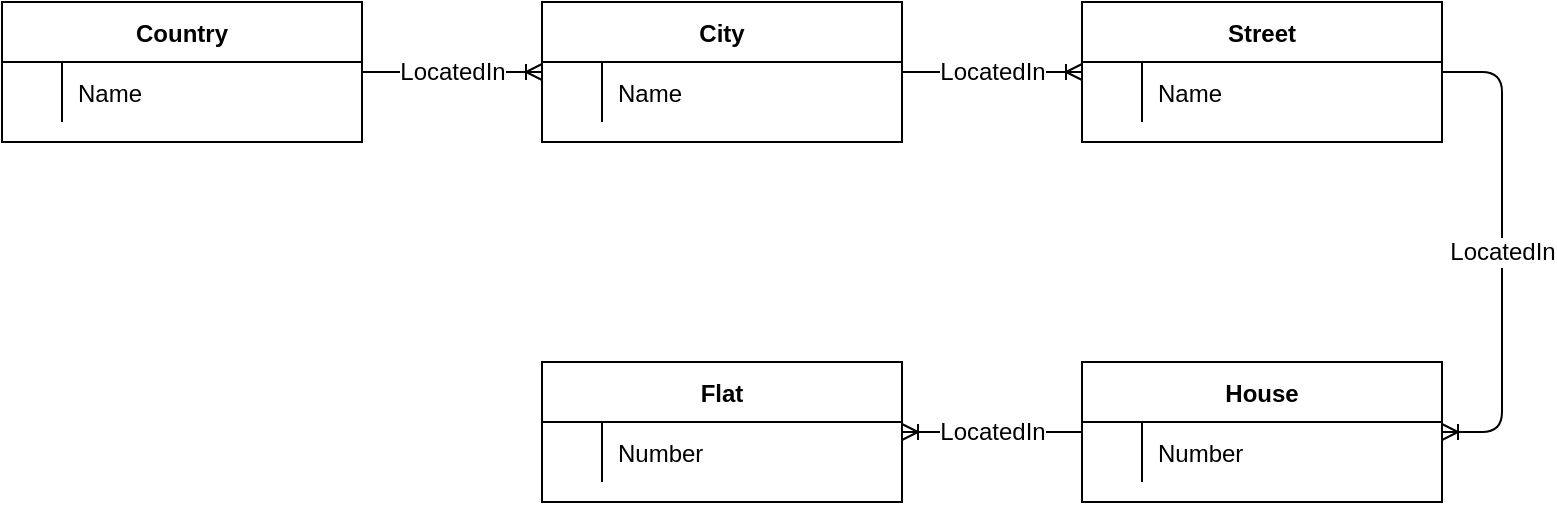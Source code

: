 <mxfile version="14.9.0" type="google" pages="3"><diagram id="R2lEEEUBdFMjLlhIrx00" name="Page-1"><mxGraphModel dx="1422" dy="854" grid="1" gridSize="10" guides="1" tooltips="1" connect="1" arrows="1" fold="1" page="1" pageScale="1" pageWidth="850" pageHeight="1100" math="0" shadow="0" extFonts="Permanent Marker^https://fonts.googleapis.com/css?family=Permanent+Marker"><root><mxCell id="0"/><mxCell id="1" parent="0"/><mxCell id="PGN5QwhFy886mo9dxf5u-1" value="Country" style="shape=table;startSize=30;container=1;collapsible=1;childLayout=tableLayout;fixedRows=1;rowLines=0;fontStyle=1;align=center;resizeLast=1;" parent="1" vertex="1"><mxGeometry x="40" y="220" width="180" height="70" as="geometry"/></mxCell><mxCell id="PGN5QwhFy886mo9dxf5u-5" value="" style="shape=partialRectangle;collapsible=0;dropTarget=0;pointerEvents=0;fillColor=none;top=0;left=0;bottom=0;right=0;points=[[0,0.5],[1,0.5]];portConstraint=eastwest;" parent="PGN5QwhFy886mo9dxf5u-1" vertex="1"><mxGeometry y="30" width="180" height="30" as="geometry"/></mxCell><mxCell id="PGN5QwhFy886mo9dxf5u-6" value="" style="shape=partialRectangle;connectable=0;fillColor=none;top=0;left=0;bottom=0;right=0;editable=1;overflow=hidden;" parent="PGN5QwhFy886mo9dxf5u-5" vertex="1"><mxGeometry width="30" height="30" as="geometry"/></mxCell><mxCell id="PGN5QwhFy886mo9dxf5u-7" value="Name" style="shape=partialRectangle;connectable=0;fillColor=none;top=0;left=0;bottom=0;right=0;align=left;spacingLeft=6;overflow=hidden;" parent="PGN5QwhFy886mo9dxf5u-5" vertex="1"><mxGeometry x="30" width="150" height="30" as="geometry"/></mxCell><mxCell id="PGN5QwhFy886mo9dxf5u-14" value="City" style="shape=table;startSize=30;container=1;collapsible=1;childLayout=tableLayout;fixedRows=1;rowLines=0;fontStyle=1;align=center;resizeLast=1;" parent="1" vertex="1"><mxGeometry x="310" y="220" width="180" height="70" as="geometry"/></mxCell><mxCell id="PGN5QwhFy886mo9dxf5u-15" value="" style="shape=partialRectangle;collapsible=0;dropTarget=0;pointerEvents=0;fillColor=none;top=0;left=0;bottom=0;right=0;points=[[0,0.5],[1,0.5]];portConstraint=eastwest;" parent="PGN5QwhFy886mo9dxf5u-14" vertex="1"><mxGeometry y="30" width="180" height="30" as="geometry"/></mxCell><mxCell id="PGN5QwhFy886mo9dxf5u-16" value="" style="shape=partialRectangle;connectable=0;fillColor=none;top=0;left=0;bottom=0;right=0;editable=1;overflow=hidden;" parent="PGN5QwhFy886mo9dxf5u-15" vertex="1"><mxGeometry width="30" height="30" as="geometry"/></mxCell><mxCell id="PGN5QwhFy886mo9dxf5u-17" value="Name" style="shape=partialRectangle;connectable=0;fillColor=none;top=0;left=0;bottom=0;right=0;align=left;spacingLeft=6;overflow=hidden;" parent="PGN5QwhFy886mo9dxf5u-15" vertex="1"><mxGeometry x="30" width="150" height="30" as="geometry"/></mxCell><mxCell id="PGN5QwhFy886mo9dxf5u-18" value="Street" style="shape=table;startSize=30;container=1;collapsible=1;childLayout=tableLayout;fixedRows=1;rowLines=0;fontStyle=1;align=center;resizeLast=1;" parent="1" vertex="1"><mxGeometry x="580" y="220" width="180" height="70" as="geometry"/></mxCell><mxCell id="PGN5QwhFy886mo9dxf5u-19" value="" style="shape=partialRectangle;collapsible=0;dropTarget=0;pointerEvents=0;fillColor=none;top=0;left=0;bottom=0;right=0;points=[[0,0.5],[1,0.5]];portConstraint=eastwest;" parent="PGN5QwhFy886mo9dxf5u-18" vertex="1"><mxGeometry y="30" width="180" height="30" as="geometry"/></mxCell><mxCell id="PGN5QwhFy886mo9dxf5u-20" value="" style="shape=partialRectangle;connectable=0;fillColor=none;top=0;left=0;bottom=0;right=0;editable=1;overflow=hidden;" parent="PGN5QwhFy886mo9dxf5u-19" vertex="1"><mxGeometry width="30" height="30" as="geometry"/></mxCell><mxCell id="PGN5QwhFy886mo9dxf5u-21" value="Name" style="shape=partialRectangle;connectable=0;fillColor=none;top=0;left=0;bottom=0;right=0;align=left;spacingLeft=6;overflow=hidden;" parent="PGN5QwhFy886mo9dxf5u-19" vertex="1"><mxGeometry x="30" width="150" height="30" as="geometry"/></mxCell><mxCell id="PGN5QwhFy886mo9dxf5u-31" value="House" style="shape=table;startSize=30;container=1;collapsible=1;childLayout=tableLayout;fixedRows=1;rowLines=0;fontStyle=1;align=center;resizeLast=1;" parent="1" vertex="1"><mxGeometry x="580" y="400" width="180" height="70" as="geometry"/></mxCell><mxCell id="PGN5QwhFy886mo9dxf5u-32" value="" style="shape=partialRectangle;collapsible=0;dropTarget=0;pointerEvents=0;fillColor=none;top=0;left=0;bottom=0;right=0;points=[[0,0.5],[1,0.5]];portConstraint=eastwest;" parent="PGN5QwhFy886mo9dxf5u-31" vertex="1"><mxGeometry y="30" width="180" height="30" as="geometry"/></mxCell><mxCell id="PGN5QwhFy886mo9dxf5u-33" value="" style="shape=partialRectangle;connectable=0;fillColor=none;top=0;left=0;bottom=0;right=0;editable=1;overflow=hidden;" parent="PGN5QwhFy886mo9dxf5u-32" vertex="1"><mxGeometry width="30" height="30" as="geometry"/></mxCell><mxCell id="PGN5QwhFy886mo9dxf5u-34" value="Number" style="shape=partialRectangle;connectable=0;fillColor=none;top=0;left=0;bottom=0;right=0;align=left;spacingLeft=6;overflow=hidden;" parent="PGN5QwhFy886mo9dxf5u-32" vertex="1"><mxGeometry x="30" width="150" height="30" as="geometry"/></mxCell><mxCell id="PGN5QwhFy886mo9dxf5u-35" value="Flat" style="shape=table;startSize=30;container=1;collapsible=1;childLayout=tableLayout;fixedRows=1;rowLines=0;fontStyle=1;align=center;resizeLast=1;" parent="1" vertex="1"><mxGeometry x="310" y="400" width="180" height="70" as="geometry"/></mxCell><mxCell id="PGN5QwhFy886mo9dxf5u-36" value="" style="shape=partialRectangle;collapsible=0;dropTarget=0;pointerEvents=0;fillColor=none;top=0;left=0;bottom=0;right=0;points=[[0,0.5],[1,0.5]];portConstraint=eastwest;" parent="PGN5QwhFy886mo9dxf5u-35" vertex="1"><mxGeometry y="30" width="180" height="30" as="geometry"/></mxCell><mxCell id="PGN5QwhFy886mo9dxf5u-37" value="" style="shape=partialRectangle;connectable=0;fillColor=none;top=0;left=0;bottom=0;right=0;editable=1;overflow=hidden;" parent="PGN5QwhFy886mo9dxf5u-36" vertex="1"><mxGeometry width="30" height="30" as="geometry"/></mxCell><mxCell id="PGN5QwhFy886mo9dxf5u-38" value="Number" style="shape=partialRectangle;connectable=0;fillColor=none;top=0;left=0;bottom=0;right=0;align=left;spacingLeft=6;overflow=hidden;" parent="PGN5QwhFy886mo9dxf5u-36" vertex="1"><mxGeometry x="30" width="150" height="30" as="geometry"/></mxCell><mxCell id="PGN5QwhFy886mo9dxf5u-39" value="LocatedIn" style="edgeStyle=entityRelationEdgeStyle;fontSize=12;html=1;endArrow=ERoneToMany;" parent="1" source="PGN5QwhFy886mo9dxf5u-1" target="PGN5QwhFy886mo9dxf5u-14" edge="1"><mxGeometry width="100" height="100" relative="1" as="geometry"><mxPoint x="170" y="540" as="sourcePoint"/><mxPoint x="270" y="440" as="targetPoint"/></mxGeometry></mxCell><mxCell id="PGN5QwhFy886mo9dxf5u-40" value="LocatedIn" style="edgeStyle=entityRelationEdgeStyle;fontSize=12;html=1;endArrow=ERoneToMany;" parent="1" source="PGN5QwhFy886mo9dxf5u-14" target="PGN5QwhFy886mo9dxf5u-18" edge="1"><mxGeometry width="100" height="100" relative="1" as="geometry"><mxPoint x="150" y="680" as="sourcePoint"/><mxPoint x="250" y="580" as="targetPoint"/></mxGeometry></mxCell><mxCell id="PGN5QwhFy886mo9dxf5u-41" value="LocatedIn" style="edgeStyle=entityRelationEdgeStyle;fontSize=12;html=1;endArrow=ERoneToMany;" parent="1" source="PGN5QwhFy886mo9dxf5u-18" target="PGN5QwhFy886mo9dxf5u-31" edge="1"><mxGeometry width="100" height="100" relative="1" as="geometry"><mxPoint x="550" y="720" as="sourcePoint"/><mxPoint x="650" y="620" as="targetPoint"/></mxGeometry></mxCell><mxCell id="PGN5QwhFy886mo9dxf5u-42" value="LocatedIn" style="edgeStyle=entityRelationEdgeStyle;fontSize=12;html=1;endArrow=ERoneToMany;" parent="1" source="PGN5QwhFy886mo9dxf5u-31" target="PGN5QwhFy886mo9dxf5u-35" edge="1"><mxGeometry width="100" height="100" relative="1" as="geometry"><mxPoint x="570" y="700" as="sourcePoint"/><mxPoint x="670" y="600" as="targetPoint"/></mxGeometry></mxCell></root></mxGraphModel></diagram><diagram id="nlUZMa8GzwpnPwxrZkUp" name="Page-2"><mxGraphModel dx="1422" dy="854" grid="1" gridSize="10" guides="1" tooltips="1" connect="1" arrows="1" fold="1" page="1" pageScale="1" pageWidth="850" pageHeight="1100" math="0" shadow="0"><root><mxCell id="01hC1QJxF_ikzgXOG6Q9-0"/><mxCell id="01hC1QJxF_ikzgXOG6Q9-1" parent="01hC1QJxF_ikzgXOG6Q9-0"/><mxCell id="01hC1QJxF_ikzgXOG6Q9-2" value="Team" style="whiteSpace=wrap;html=1;align=center;" parent="01hC1QJxF_ikzgXOG6Q9-1" vertex="1"><mxGeometry x="140" y="200" width="100" height="40" as="geometry"/></mxCell><mxCell id="01hC1QJxF_ikzgXOG6Q9-3" value="Referee" style="whiteSpace=wrap;html=1;align=center;" parent="01hC1QJxF_ikzgXOG6Q9-1" vertex="1"><mxGeometry x="540" y="200" width="100" height="40" as="geometry"/></mxCell><mxCell id="01hC1QJxF_ikzgXOG6Q9-4" value="Play" style="shape=rhombus;perimeter=rhombusPerimeter;whiteSpace=wrap;html=1;align=center;" parent="01hC1QJxF_ikzgXOG6Q9-1" vertex="1"><mxGeometry x="330" y="190" width="120" height="60" as="geometry"/></mxCell><mxCell id="01hC1QJxF_ikzgXOG6Q9-5" value="" style="endArrow=none;html=1;rounded=0;entryX=1;entryY=0.25;entryDx=0;entryDy=0;" parent="01hC1QJxF_ikzgXOG6Q9-1" source="01hC1QJxF_ikzgXOG6Q9-4" target="01hC1QJxF_ikzgXOG6Q9-2" edge="1"><mxGeometry relative="1" as="geometry"><mxPoint x="340" y="440" as="sourcePoint"/><mxPoint x="500" y="440" as="targetPoint"/></mxGeometry></mxCell><mxCell id="01hC1QJxF_ikzgXOG6Q9-6" value="N" style="resizable=0;html=1;align=right;verticalAlign=bottom;" parent="01hC1QJxF_ikzgXOG6Q9-5" connectable="0" vertex="1"><mxGeometry x="1" relative="1" as="geometry"><mxPoint x="30" y="-1" as="offset"/></mxGeometry></mxCell><mxCell id="01hC1QJxF_ikzgXOG6Q9-7" value="" style="endArrow=none;html=1;rounded=0;" parent="01hC1QJxF_ikzgXOG6Q9-1" source="01hC1QJxF_ikzgXOG6Q9-4" target="01hC1QJxF_ikzgXOG6Q9-3" edge="1"><mxGeometry relative="1" as="geometry"><mxPoint x="520" y="330" as="sourcePoint"/><mxPoint x="630" y="320" as="targetPoint"/></mxGeometry></mxCell><mxCell id="01hC1QJxF_ikzgXOG6Q9-8" value="1" style="resizable=0;html=1;align=right;verticalAlign=bottom;" parent="01hC1QJxF_ikzgXOG6Q9-7" connectable="0" vertex="1"><mxGeometry x="1" relative="1" as="geometry"><mxPoint x="-20" as="offset"/></mxGeometry></mxCell><mxCell id="Z2F6-VPQEdH7EKSCNhwj-0" value="" style="endArrow=none;html=1;rounded=0;entryX=0.996;entryY=0.871;entryDx=0;entryDy=0;entryPerimeter=0;" edge="1" parent="01hC1QJxF_ikzgXOG6Q9-1" source="01hC1QJxF_ikzgXOG6Q9-4" target="01hC1QJxF_ikzgXOG6Q9-2"><mxGeometry relative="1" as="geometry"><mxPoint x="357.059" y="266.471" as="sourcePoint"/><mxPoint x="260" y="260" as="targetPoint"/></mxGeometry></mxCell><mxCell id="Z2F6-VPQEdH7EKSCNhwj-1" value="M" style="resizable=0;html=1;align=right;verticalAlign=bottom;" connectable="0" vertex="1" parent="Z2F6-VPQEdH7EKSCNhwj-0"><mxGeometry x="1" relative="1" as="geometry"><mxPoint x="30" y="15" as="offset"/></mxGeometry></mxCell></root></mxGraphModel></diagram><diagram id="HEdpOzvDdzkZaNcoinf8" name="Page-3"><mxGraphModel dx="1422" dy="854" grid="1" gridSize="10" guides="1" tooltips="1" connect="1" arrows="1" fold="1" page="1" pageScale="1" pageWidth="850" pageHeight="1100" math="0" shadow="0"><root><mxCell id="vq9SJxaNhEtnaHuLwOx1-0"/><mxCell id="vq9SJxaNhEtnaHuLwOx1-1" parent="vq9SJxaNhEtnaHuLwOx1-0"/><mxCell id="vq9SJxaNhEtnaHuLwOx1-2" value="Human" style="whiteSpace=wrap;html=1;align=center;" parent="vq9SJxaNhEtnaHuLwOx1-1" vertex="1"><mxGeometry x="375" y="200" width="100" height="40" as="geometry"/></mxCell><mxCell id="vq9SJxaNhEtnaHuLwOx1-3" value="is" style="shape=hexagon;perimeter=hexagonPerimeter2;whiteSpace=wrap;html=1;fixedSize=1;" parent="vq9SJxaNhEtnaHuLwOx1-1" vertex="1"><mxGeometry x="365" y="280" width="120" height="50" as="geometry"/></mxCell><mxCell id="vq9SJxaNhEtnaHuLwOx1-4" value="" style="endArrow=classic;html=1;" parent="vq9SJxaNhEtnaHuLwOx1-1" source="vq9SJxaNhEtnaHuLwOx1-3" target="vq9SJxaNhEtnaHuLwOx1-2" edge="1"><mxGeometry width="50" height="50" relative="1" as="geometry"><mxPoint x="240" y="470" as="sourcePoint"/><mxPoint x="290" y="420" as="targetPoint"/></mxGeometry></mxCell><mxCell id="vq9SJxaNhEtnaHuLwOx1-5" value="Male" style="whiteSpace=wrap;html=1;align=center;" parent="vq9SJxaNhEtnaHuLwOx1-1" vertex="1"><mxGeometry x="275" y="380" width="100" height="40" as="geometry"/></mxCell><mxCell id="vq9SJxaNhEtnaHuLwOx1-6" value="Female" style="whiteSpace=wrap;html=1;align=center;" parent="vq9SJxaNhEtnaHuLwOx1-1" vertex="1"><mxGeometry x="475" y="380" width="100" height="40" as="geometry"/></mxCell><mxCell id="vq9SJxaNhEtnaHuLwOx1-7" value="" style="endArrow=classic;html=1;" parent="vq9SJxaNhEtnaHuLwOx1-1" source="vq9SJxaNhEtnaHuLwOx1-5" target="vq9SJxaNhEtnaHuLwOx1-3" edge="1"><mxGeometry width="50" height="50" relative="1" as="geometry"><mxPoint x="140" y="530" as="sourcePoint"/><mxPoint x="190" y="480" as="targetPoint"/></mxGeometry></mxCell><mxCell id="vq9SJxaNhEtnaHuLwOx1-8" value="" style="endArrow=classic;html=1;" parent="vq9SJxaNhEtnaHuLwOx1-1" source="vq9SJxaNhEtnaHuLwOx1-6" target="vq9SJxaNhEtnaHuLwOx1-3" edge="1"><mxGeometry width="50" height="50" relative="1" as="geometry"><mxPoint x="520" y="420" as="sourcePoint"/><mxPoint x="490" y="490" as="targetPoint"/></mxGeometry></mxCell><mxCell id="vq9SJxaNhEtnaHuLwOx1-9" value="HasFather" style="shape=rhombus;perimeter=rhombusPerimeter;whiteSpace=wrap;html=1;align=center;" parent="vq9SJxaNhEtnaHuLwOx1-1" vertex="1"><mxGeometry x="210" y="250" width="120" height="60" as="geometry"/></mxCell><mxCell id="vq9SJxaNhEtnaHuLwOx1-10" value="Parent" style="endArrow=none;html=1;rounded=0;" parent="vq9SJxaNhEtnaHuLwOx1-1" source="vq9SJxaNhEtnaHuLwOx1-9" target="vq9SJxaNhEtnaHuLwOx1-5" edge="1"><mxGeometry relative="1" as="geometry"><mxPoint x="90" y="460" as="sourcePoint"/><mxPoint x="350" y="570" as="targetPoint"/></mxGeometry></mxCell><mxCell id="vq9SJxaNhEtnaHuLwOx1-11" value="1" style="resizable=0;html=1;align=right;verticalAlign=bottom;" parent="vq9SJxaNhEtnaHuLwOx1-10" connectable="0" vertex="1"><mxGeometry x="1" relative="1" as="geometry"><mxPoint x="-16" y="-10" as="offset"/></mxGeometry></mxCell><mxCell id="vq9SJxaNhEtnaHuLwOx1-14" value="Child" style="endArrow=none;html=1;rounded=0;" parent="vq9SJxaNhEtnaHuLwOx1-1" source="vq9SJxaNhEtnaHuLwOx1-9" target="vq9SJxaNhEtnaHuLwOx1-2" edge="1"><mxGeometry relative="1" as="geometry"><mxPoint x="293.818" y="267.559" as="sourcePoint"/><mxPoint x="365" y="240.005" as="targetPoint"/></mxGeometry></mxCell><mxCell id="vq9SJxaNhEtnaHuLwOx1-15" value="N" style="resizable=0;html=1;align=right;verticalAlign=bottom;" parent="vq9SJxaNhEtnaHuLwOx1-14" connectable="0" vertex="1"><mxGeometry x="1" relative="1" as="geometry"><mxPoint x="-15" as="offset"/></mxGeometry></mxCell><mxCell id="vq9SJxaNhEtnaHuLwOx1-16" value="HasMother" style="shape=rhombus;perimeter=rhombusPerimeter;whiteSpace=wrap;html=1;align=center;" parent="vq9SJxaNhEtnaHuLwOx1-1" vertex="1"><mxGeometry x="520" y="250" width="120" height="60" as="geometry"/></mxCell><mxCell id="vq9SJxaNhEtnaHuLwOx1-17" value="Child" style="endArrow=none;html=1;rounded=0;" parent="vq9SJxaNhEtnaHuLwOx1-1" source="vq9SJxaNhEtnaHuLwOx1-16" target="vq9SJxaNhEtnaHuLwOx1-2" edge="1"><mxGeometry relative="1" as="geometry"><mxPoint x="303.818" y="266.909" as="sourcePoint"/><mxPoint x="375" y="239.355" as="targetPoint"/><Array as="points"/></mxGeometry></mxCell><mxCell id="vq9SJxaNhEtnaHuLwOx1-18" value="N" style="resizable=0;html=1;align=right;verticalAlign=bottom;" parent="vq9SJxaNhEtnaHuLwOx1-17" connectable="0" vertex="1"><mxGeometry x="1" relative="1" as="geometry"><mxPoint x="25" y="1" as="offset"/></mxGeometry></mxCell><mxCell id="vq9SJxaNhEtnaHuLwOx1-19" value="Parent" style="endArrow=none;html=1;rounded=0;" parent="vq9SJxaNhEtnaHuLwOx1-1" source="vq9SJxaNhEtnaHuLwOx1-16" target="vq9SJxaNhEtnaHuLwOx1-6" edge="1"><mxGeometry relative="1" as="geometry"><mxPoint x="609.996" y="479.997" as="sourcePoint"/><mxPoint x="644.643" y="555.59" as="targetPoint"/></mxGeometry></mxCell><mxCell id="vq9SJxaNhEtnaHuLwOx1-20" value="1" style="resizable=0;html=1;align=right;verticalAlign=bottom;" parent="vq9SJxaNhEtnaHuLwOx1-19" connectable="0" vertex="1"><mxGeometry x="1" relative="1" as="geometry"><mxPoint x="41" y="-10" as="offset"/></mxGeometry></mxCell></root></mxGraphModel></diagram></mxfile>